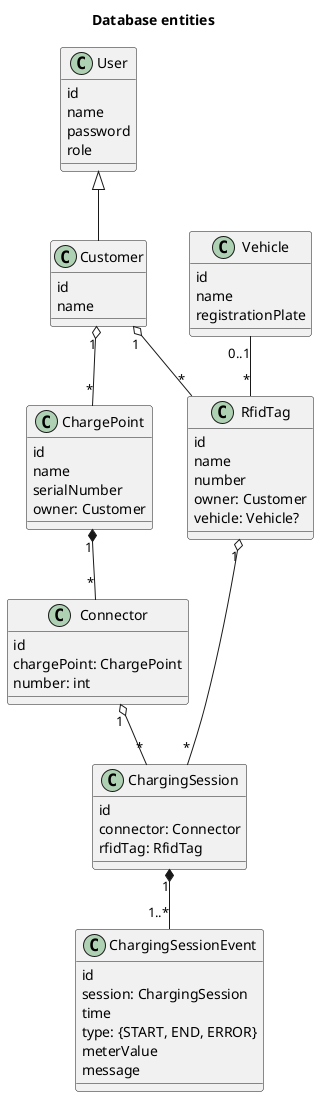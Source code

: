 @startuml

'TODO: does the session belongs to a customer who started it?

title Database entities

class User {
    id
    name
    password
    role
}

class Customer {
    id
    name
}

User <|-- Customer

class ChargePoint {
    id
    name
    serialNumber
    owner: Customer
}

Customer "1" o-- "*" ChargePoint

class Connector {
    id
    chargePoint: ChargePoint
    number: int
}

ChargePoint "1" *-- "*" Connector

class RfidTag {
    id
    name
    number
    owner: Customer
    vehicle: Vehicle?
}

Customer "1" o-- "*" RfidTag

class Vehicle {
    id
    name
    registrationPlate
}

Vehicle "0..1" -- "*" RfidTag

class ChargingSession {
    id
    connector: Connector
    rfidTag: RfidTag
}

Connector "1" o-- "*" ChargingSession
RfidTag "1" o-- "*" ChargingSession

class ChargingSessionEvent {
    id
    session: ChargingSession
    time
    type: {START, END, ERROR}
    meterValue
    message
}

ChargingSession "1" *-- "1..*" ChargingSessionEvent

@enduml
